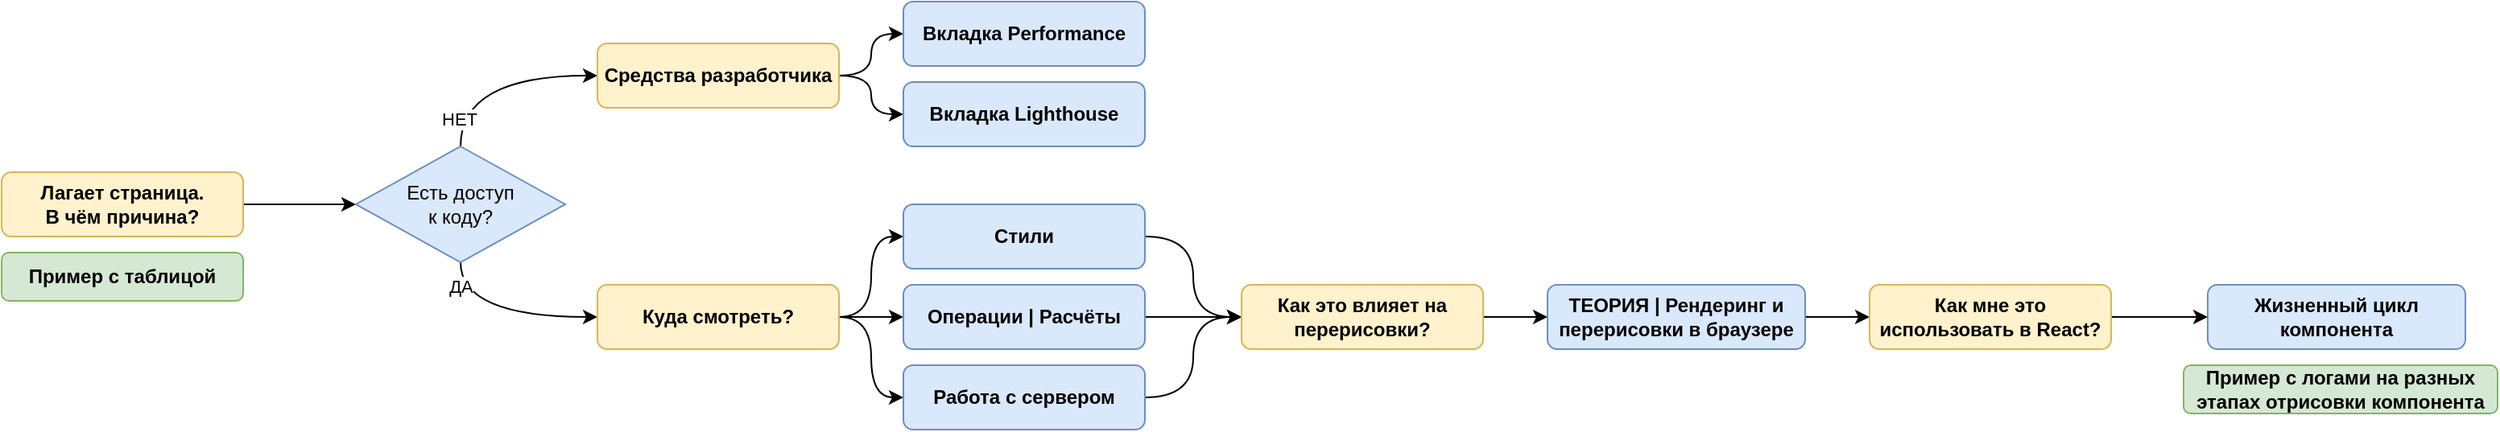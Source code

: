 <mxfile version="24.7.13">
  <diagram name="Перерисовки" id="aHLp7eU2ZAAW9AkC9iS3">
    <mxGraphModel dx="819" dy="452" grid="1" gridSize="10" guides="1" tooltips="1" connect="1" arrows="1" fold="1" page="1" pageScale="1" pageWidth="827" pageHeight="1169" math="0" shadow="0">
      <root>
        <mxCell id="0" />
        <mxCell id="1" parent="0" />
        <mxCell id="n97WEuA_4rRA8sXiVIRi-5" style="edgeStyle=orthogonalEdgeStyle;rounded=0;orthogonalLoop=1;jettySize=auto;html=1;entryX=0;entryY=0.5;entryDx=0;entryDy=0;" edge="1" parent="1" source="n97WEuA_4rRA8sXiVIRi-1" target="n97WEuA_4rRA8sXiVIRi-4">
          <mxGeometry relative="1" as="geometry" />
        </mxCell>
        <mxCell id="n97WEuA_4rRA8sXiVIRi-1" value="Лагает страница.&lt;br&gt;В чём причина?" style="rounded=1;whiteSpace=wrap;html=1;fillColor=#fff2cc;strokeColor=#d6b656;fontStyle=1" vertex="1" parent="1">
          <mxGeometry x="430" y="380" width="150" height="40" as="geometry" />
        </mxCell>
        <mxCell id="n97WEuA_4rRA8sXiVIRi-2" value="Пример с таблицой" style="rounded=1;whiteSpace=wrap;html=1;fillColor=#d5e8d4;strokeColor=#82b366;fontStyle=1" vertex="1" parent="1">
          <mxGeometry x="430" y="430" width="150" height="30" as="geometry" />
        </mxCell>
        <mxCell id="n97WEuA_4rRA8sXiVIRi-7" style="edgeStyle=orthogonalEdgeStyle;rounded=0;orthogonalLoop=1;jettySize=auto;html=1;entryX=0;entryY=0.5;entryDx=0;entryDy=0;exitX=0.5;exitY=0;exitDx=0;exitDy=0;strokeColor=default;align=center;verticalAlign=middle;fontFamily=Helvetica;fontSize=11;fontColor=default;labelBackgroundColor=default;endArrow=classic;curved=1;" edge="1" parent="1" source="n97WEuA_4rRA8sXiVIRi-4" target="n97WEuA_4rRA8sXiVIRi-6">
          <mxGeometry relative="1" as="geometry" />
        </mxCell>
        <mxCell id="n97WEuA_4rRA8sXiVIRi-8" value="НЕТ" style="edgeLabel;html=1;align=center;verticalAlign=middle;resizable=0;points=[];rounded=0;strokeColor=default;fontFamily=Helvetica;fontSize=11;fontColor=default;labelBackgroundColor=default;" vertex="1" connectable="0" parent="n97WEuA_4rRA8sXiVIRi-7">
          <mxGeometry x="-0.727" y="1" relative="1" as="geometry">
            <mxPoint as="offset" />
          </mxGeometry>
        </mxCell>
        <mxCell id="n97WEuA_4rRA8sXiVIRi-14" style="edgeStyle=orthogonalEdgeStyle;shape=connector;curved=1;rounded=0;orthogonalLoop=1;jettySize=auto;html=1;entryX=0;entryY=0.5;entryDx=0;entryDy=0;strokeColor=default;align=center;verticalAlign=middle;fontFamily=Helvetica;fontSize=11;fontColor=default;labelBackgroundColor=default;endArrow=classic;exitX=0.5;exitY=1;exitDx=0;exitDy=0;" edge="1" parent="1" source="n97WEuA_4rRA8sXiVIRi-4" target="n97WEuA_4rRA8sXiVIRi-13">
          <mxGeometry relative="1" as="geometry" />
        </mxCell>
        <mxCell id="n97WEuA_4rRA8sXiVIRi-17" value="ДА" style="edgeLabel;html=1;align=center;verticalAlign=middle;resizable=0;points=[];fontFamily=Helvetica;fontSize=11;fontColor=default;labelBackgroundColor=default;" vertex="1" connectable="0" parent="n97WEuA_4rRA8sXiVIRi-14">
          <mxGeometry x="-0.706" y="9" relative="1" as="geometry">
            <mxPoint x="-9" y="-3" as="offset" />
          </mxGeometry>
        </mxCell>
        <mxCell id="n97WEuA_4rRA8sXiVIRi-4" value="Есть доступ&lt;br&gt;к коду?" style="rhombus;whiteSpace=wrap;html=1;fillColor=#dae8fc;strokeColor=#6c8ebf;" vertex="1" parent="1">
          <mxGeometry x="650" y="364" width="130" height="72" as="geometry" />
        </mxCell>
        <mxCell id="n97WEuA_4rRA8sXiVIRi-11" style="edgeStyle=orthogonalEdgeStyle;rounded=0;orthogonalLoop=1;jettySize=auto;html=1;entryX=0;entryY=0.5;entryDx=0;entryDy=0;curved=1;" edge="1" parent="1" source="n97WEuA_4rRA8sXiVIRi-6" target="n97WEuA_4rRA8sXiVIRi-9">
          <mxGeometry relative="1" as="geometry" />
        </mxCell>
        <mxCell id="n97WEuA_4rRA8sXiVIRi-12" style="edgeStyle=orthogonalEdgeStyle;shape=connector;curved=1;rounded=0;orthogonalLoop=1;jettySize=auto;html=1;entryX=0;entryY=0.5;entryDx=0;entryDy=0;strokeColor=default;align=center;verticalAlign=middle;fontFamily=Helvetica;fontSize=11;fontColor=default;labelBackgroundColor=default;endArrow=classic;" edge="1" parent="1" source="n97WEuA_4rRA8sXiVIRi-6" target="n97WEuA_4rRA8sXiVIRi-10">
          <mxGeometry relative="1" as="geometry" />
        </mxCell>
        <mxCell id="n97WEuA_4rRA8sXiVIRi-6" value="Средства разработчика" style="rounded=1;whiteSpace=wrap;html=1;fillColor=#fff2cc;strokeColor=#d6b656;fontStyle=1" vertex="1" parent="1">
          <mxGeometry x="800" y="300" width="150" height="40" as="geometry" />
        </mxCell>
        <mxCell id="n97WEuA_4rRA8sXiVIRi-9" value="Вкладка&lt;span style=&quot;color: rgba(0, 0, 0, 0); font-family: monospace; font-size: 0px; font-weight: 400; text-align: start; text-wrap: nowrap;&quot;&gt;%3CmxGraphModel%3E%3Croot%3E%3CmxCell%20id%3D%220%22%2F%3E%3CmxCell%20id%3D%221%22%20parent%3D%220%22%2F%3E%3CmxCell%20id%3D%222%22%20value%3D%22%D0%A1%D1%80%D0%B5%D0%B4%D1%81%D1%82%D0%B2%D0%B0%20%D1%80%D0%B0%D0%B7%D1%80%D0%B0%D0%B1%D0%BE%D1%82%D1%87%D0%B8%D0%BA%D0%B0%22%20style%3D%22rounded%3D1%3BwhiteSpace%3Dwrap%3Bhtml%3D1%3BfillColor%3D%23fff2cc%3BstrokeColor%3D%23d6b656%3BfontStyle%3D1%22%20vertex%3D%221%22%20parent%3D%221%22%3E%3CmxGeometry%20x%3D%22800%22%20y%3D%22300%22%20width%3D%22150%22%20height%3D%2240%22%20as%3D%22geometry%22%2F%3E%3C%2FmxCell%3E%3C%2Froot%3E%3C%2FmxGraphModel%3E&lt;/span&gt;&amp;nbsp;Performance" style="rounded=1;whiteSpace=wrap;html=1;fillColor=#dae8fc;strokeColor=#6c8ebf;fontStyle=1" vertex="1" parent="1">
          <mxGeometry x="990" y="274" width="150" height="40" as="geometry" />
        </mxCell>
        <mxCell id="n97WEuA_4rRA8sXiVIRi-10" value="Вкладка&lt;span style=&quot;color: rgba(0, 0, 0, 0); font-family: monospace; font-size: 0px; font-weight: 400; text-align: start; text-wrap: nowrap;&quot;&gt;%3CmxGraphModel%3E%3Croot%3E%3CmxCell%20id%3D%220%22%2F%3E%3CmxCell%20id%3D%221%22%20parent%3D%220%22%2F%3E%3CmxCell%20id%3D%222%22%20value%3D%22%D0%A1%D1%80%D0%B5%D0%B4%D1%81%D1%82%D0%B2%D0%B0%20%D1%80%D0%B0%D0%B7%D1%80%D0%B0%D0%B1%D0%BE%D1%82%D1%87%D0%B8%D0%BA%D0%B0%22%20style%3D%22rounded%3D1%3BwhiteSpace%3Dwrap%3Bhtml%3D1%3BfillColor%3D%23fff2cc%3BstrokeColor%3D%23d6b656%3BfontStyle%3D1%22%20vertex%3D%221%22%20parent%3D%221%22%3E%3CmxGeometry%20x%3D%22800%22%20y%3D%22300%22%20width%3D%22150%22%20height%3D%2240%22%20as%3D%22geometry%22%2F%3E%3C%2FmxCell%3E%3C%2Froot%3E%3C%2FmxGraphModel%3E&lt;/span&gt;&amp;nbsp;Lighthouse" style="rounded=1;whiteSpace=wrap;html=1;fillColor=#dae8fc;strokeColor=#6c8ebf;fontStyle=1" vertex="1" parent="1">
          <mxGeometry x="990" y="324" width="150" height="40" as="geometry" />
        </mxCell>
        <mxCell id="n97WEuA_4rRA8sXiVIRi-21" style="edgeStyle=orthogonalEdgeStyle;shape=connector;curved=1;rounded=0;orthogonalLoop=1;jettySize=auto;html=1;entryX=0;entryY=0.5;entryDx=0;entryDy=0;strokeColor=default;align=center;verticalAlign=middle;fontFamily=Helvetica;fontSize=11;fontColor=default;labelBackgroundColor=default;endArrow=classic;" edge="1" parent="1" source="n97WEuA_4rRA8sXiVIRi-13" target="n97WEuA_4rRA8sXiVIRi-18">
          <mxGeometry relative="1" as="geometry" />
        </mxCell>
        <mxCell id="n97WEuA_4rRA8sXiVIRi-22" style="edgeStyle=orthogonalEdgeStyle;shape=connector;curved=1;rounded=0;orthogonalLoop=1;jettySize=auto;html=1;strokeColor=default;align=center;verticalAlign=middle;fontFamily=Helvetica;fontSize=11;fontColor=default;labelBackgroundColor=default;endArrow=classic;" edge="1" parent="1" source="n97WEuA_4rRA8sXiVIRi-13" target="n97WEuA_4rRA8sXiVIRi-19">
          <mxGeometry relative="1" as="geometry" />
        </mxCell>
        <mxCell id="n97WEuA_4rRA8sXiVIRi-23" style="edgeStyle=orthogonalEdgeStyle;shape=connector;curved=1;rounded=0;orthogonalLoop=1;jettySize=auto;html=1;entryX=0;entryY=0.5;entryDx=0;entryDy=0;strokeColor=default;align=center;verticalAlign=middle;fontFamily=Helvetica;fontSize=11;fontColor=default;labelBackgroundColor=default;endArrow=classic;" edge="1" parent="1" source="n97WEuA_4rRA8sXiVIRi-13" target="n97WEuA_4rRA8sXiVIRi-20">
          <mxGeometry relative="1" as="geometry" />
        </mxCell>
        <mxCell id="n97WEuA_4rRA8sXiVIRi-13" value="Куда смотреть?" style="rounded=1;whiteSpace=wrap;html=1;fillColor=#fff2cc;strokeColor=#d6b656;fontStyle=1" vertex="1" parent="1">
          <mxGeometry x="800" y="450" width="150" height="40" as="geometry" />
        </mxCell>
        <mxCell id="n97WEuA_4rRA8sXiVIRi-25" style="edgeStyle=orthogonalEdgeStyle;shape=connector;curved=1;rounded=0;orthogonalLoop=1;jettySize=auto;html=1;entryX=0;entryY=0.5;entryDx=0;entryDy=0;strokeColor=default;align=center;verticalAlign=middle;fontFamily=Helvetica;fontSize=11;fontColor=default;labelBackgroundColor=default;endArrow=classic;" edge="1" parent="1" source="n97WEuA_4rRA8sXiVIRi-18" target="n97WEuA_4rRA8sXiVIRi-24">
          <mxGeometry relative="1" as="geometry" />
        </mxCell>
        <mxCell id="n97WEuA_4rRA8sXiVIRi-18" value="Стили" style="rounded=1;whiteSpace=wrap;html=1;fillColor=#dae8fc;strokeColor=#6c8ebf;fontStyle=1" vertex="1" parent="1">
          <mxGeometry x="990" y="400" width="150" height="40" as="geometry" />
        </mxCell>
        <mxCell id="n97WEuA_4rRA8sXiVIRi-26" style="edgeStyle=orthogonalEdgeStyle;shape=connector;curved=1;rounded=0;orthogonalLoop=1;jettySize=auto;html=1;strokeColor=default;align=center;verticalAlign=middle;fontFamily=Helvetica;fontSize=11;fontColor=default;labelBackgroundColor=default;endArrow=classic;" edge="1" parent="1" source="n97WEuA_4rRA8sXiVIRi-19" target="n97WEuA_4rRA8sXiVIRi-24">
          <mxGeometry relative="1" as="geometry" />
        </mxCell>
        <mxCell id="n97WEuA_4rRA8sXiVIRi-19" value="Операции | Расчёты" style="rounded=1;whiteSpace=wrap;html=1;fillColor=#dae8fc;strokeColor=#6c8ebf;fontStyle=1" vertex="1" parent="1">
          <mxGeometry x="990" y="450" width="150" height="40" as="geometry" />
        </mxCell>
        <mxCell id="n97WEuA_4rRA8sXiVIRi-27" style="edgeStyle=orthogonalEdgeStyle;shape=connector;curved=1;rounded=0;orthogonalLoop=1;jettySize=auto;html=1;entryX=0;entryY=0.5;entryDx=0;entryDy=0;strokeColor=default;align=center;verticalAlign=middle;fontFamily=Helvetica;fontSize=11;fontColor=default;labelBackgroundColor=default;endArrow=classic;" edge="1" parent="1" source="n97WEuA_4rRA8sXiVIRi-20" target="n97WEuA_4rRA8sXiVIRi-24">
          <mxGeometry relative="1" as="geometry" />
        </mxCell>
        <mxCell id="n97WEuA_4rRA8sXiVIRi-20" value="Работа с сервером" style="rounded=1;whiteSpace=wrap;html=1;fillColor=#dae8fc;strokeColor=#6c8ebf;fontStyle=1" vertex="1" parent="1">
          <mxGeometry x="990" y="500" width="150" height="40" as="geometry" />
        </mxCell>
        <mxCell id="n97WEuA_4rRA8sXiVIRi-29" style="edgeStyle=orthogonalEdgeStyle;shape=connector;curved=1;rounded=0;orthogonalLoop=1;jettySize=auto;html=1;entryX=0;entryY=0.5;entryDx=0;entryDy=0;strokeColor=default;align=center;verticalAlign=middle;fontFamily=Helvetica;fontSize=11;fontColor=default;labelBackgroundColor=default;endArrow=classic;" edge="1" parent="1" source="n97WEuA_4rRA8sXiVIRi-24" target="n97WEuA_4rRA8sXiVIRi-28">
          <mxGeometry relative="1" as="geometry" />
        </mxCell>
        <mxCell id="n97WEuA_4rRA8sXiVIRi-24" value="Как это влияет на перерисовки?" style="rounded=1;whiteSpace=wrap;html=1;fillColor=#fff2cc;strokeColor=#d6b656;fontStyle=1" vertex="1" parent="1">
          <mxGeometry x="1200" y="450" width="150" height="40" as="geometry" />
        </mxCell>
        <mxCell id="n97WEuA_4rRA8sXiVIRi-32" style="edgeStyle=orthogonalEdgeStyle;shape=connector;curved=1;rounded=0;orthogonalLoop=1;jettySize=auto;html=1;entryX=0;entryY=0.5;entryDx=0;entryDy=0;strokeColor=default;align=center;verticalAlign=middle;fontFamily=Helvetica;fontSize=11;fontColor=default;labelBackgroundColor=default;endArrow=classic;" edge="1" parent="1" source="n97WEuA_4rRA8sXiVIRi-28" target="n97WEuA_4rRA8sXiVIRi-31">
          <mxGeometry relative="1" as="geometry" />
        </mxCell>
        <mxCell id="n97WEuA_4rRA8sXiVIRi-28" value="ТЕОРИЯ | Рендеринг и перерисовки в браузере" style="rounded=1;whiteSpace=wrap;html=1;fillColor=#dae8fc;strokeColor=#6c8ebf;fontStyle=1" vertex="1" parent="1">
          <mxGeometry x="1390" y="450" width="160" height="40" as="geometry" />
        </mxCell>
        <mxCell id="n97WEuA_4rRA8sXiVIRi-30" value="Жизненный цикл компонента" style="rounded=1;whiteSpace=wrap;html=1;fillColor=#dae8fc;strokeColor=#6c8ebf;fontStyle=1" vertex="1" parent="1">
          <mxGeometry x="1800" y="450" width="160" height="40" as="geometry" />
        </mxCell>
        <mxCell id="n97WEuA_4rRA8sXiVIRi-33" style="edgeStyle=orthogonalEdgeStyle;shape=connector;curved=1;rounded=0;orthogonalLoop=1;jettySize=auto;html=1;entryX=0;entryY=0.5;entryDx=0;entryDy=0;strokeColor=default;align=center;verticalAlign=middle;fontFamily=Helvetica;fontSize=11;fontColor=default;labelBackgroundColor=default;endArrow=classic;" edge="1" parent="1" source="n97WEuA_4rRA8sXiVIRi-31" target="n97WEuA_4rRA8sXiVIRi-30">
          <mxGeometry relative="1" as="geometry" />
        </mxCell>
        <mxCell id="n97WEuA_4rRA8sXiVIRi-31" value="Как мне это использовать в React?" style="rounded=1;whiteSpace=wrap;html=1;fillColor=#fff2cc;strokeColor=#d6b656;fontStyle=1" vertex="1" parent="1">
          <mxGeometry x="1590" y="450" width="150" height="40" as="geometry" />
        </mxCell>
        <mxCell id="n97WEuA_4rRA8sXiVIRi-34" value="Пример с логами на разных этапах отрисовки компонента" style="rounded=1;whiteSpace=wrap;html=1;fillColor=#d5e8d4;strokeColor=#82b366;fontStyle=1" vertex="1" parent="1">
          <mxGeometry x="1785" y="500" width="195" height="30" as="geometry" />
        </mxCell>
      </root>
    </mxGraphModel>
  </diagram>
</mxfile>
